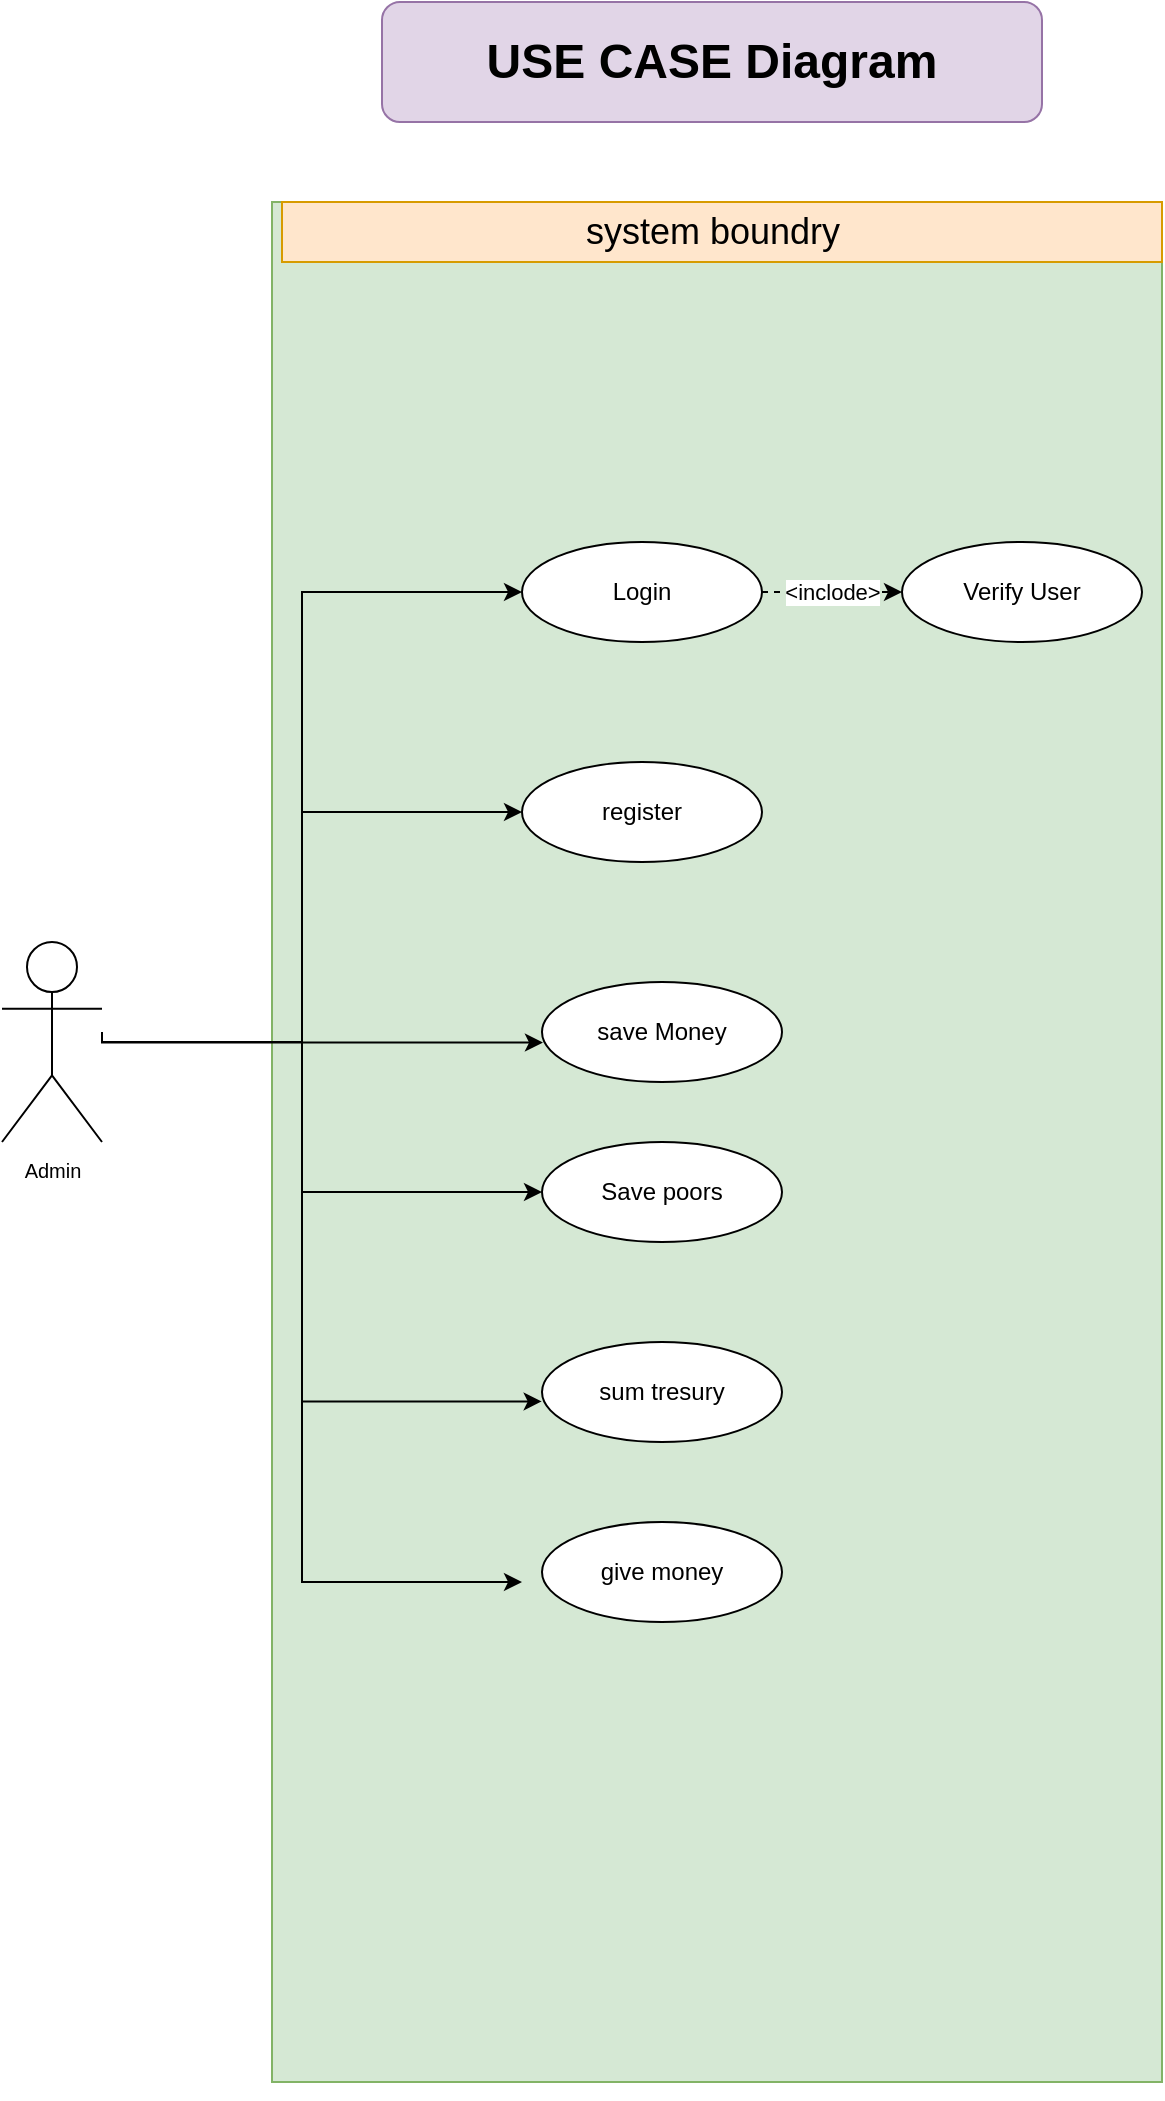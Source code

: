 <mxfile version="14.5.1" type="device" pages="3"><diagram id="0fpN5G6v3PCohP4abkLH" name="Page-1"><mxGraphModel dx="820" dy="504" grid="1" gridSize="10" guides="1" tooltips="1" connect="1" arrows="1" fold="1" page="1" pageScale="1" pageWidth="850" pageHeight="1100" math="0" shadow="0"><root><mxCell id="0"/><mxCell id="1" parent="0"/><mxCell id="6ZQih8MKujXuyhTLfzGu-1" value="&lt;font style=&quot;font-size: 24px&quot;&gt;&lt;b&gt;USE CASE Diagram&lt;/b&gt;&lt;/font&gt;" style="rounded=1;whiteSpace=wrap;html=1;fillColor=#e1d5e7;strokeColor=#9673a6;" parent="1" vertex="1"><mxGeometry x="250" y="10" width="330" height="60" as="geometry"/></mxCell><mxCell id="6ZQih8MKujXuyhTLfzGu-2" value="" style="rounded=0;whiteSpace=wrap;html=1;fillColor=#d5e8d4;strokeColor=#82b366;" parent="1" vertex="1"><mxGeometry x="195" y="110" width="445" height="940" as="geometry"/></mxCell><mxCell id="6ZQih8MKujXuyhTLfzGu-3" value="" style="rounded=0;whiteSpace=wrap;html=1;fillColor=#ffe6cc;strokeColor=#d79b00;" parent="1" vertex="1"><mxGeometry x="200" y="110" width="440" height="30" as="geometry"/></mxCell><mxCell id="6ZQih8MKujXuyhTLfzGu-4" value="&lt;font style=&quot;font-size: 18px&quot;&gt;system boundry&lt;/font&gt;" style="text;html=1;align=center;verticalAlign=middle;resizable=0;points=[];;autosize=1;" parent="1" vertex="1"><mxGeometry x="345" y="115" width="140" height="20" as="geometry"/></mxCell><mxCell id="6ZQih8MKujXuyhTLfzGu-35" style="edgeStyle=orthogonalEdgeStyle;rounded=0;orthogonalLoop=1;jettySize=auto;html=1;entryX=0;entryY=0.5;entryDx=0;entryDy=0;" parent="1" source="6ZQih8MKujXuyhTLfzGu-12" target="6ZQih8MKujXuyhTLfzGu-23" edge="1"><mxGeometry relative="1" as="geometry"><Array as="points"><mxPoint x="210" y="530"/><mxPoint x="210" y="305"/></Array></mxGeometry></mxCell><mxCell id="6ZQih8MKujXuyhTLfzGu-38" style="edgeStyle=orthogonalEdgeStyle;rounded=0;orthogonalLoop=1;jettySize=auto;html=1;entryX=0.004;entryY=0.606;entryDx=0;entryDy=0;entryPerimeter=0;" parent="1" target="6ZQih8MKujXuyhTLfzGu-37" edge="1"><mxGeometry relative="1" as="geometry"><Array as="points"><mxPoint x="110" y="530"/></Array><mxPoint x="110" y="525" as="sourcePoint"/></mxGeometry></mxCell><mxCell id="6ZQih8MKujXuyhTLfzGu-40" style="edgeStyle=orthogonalEdgeStyle;rounded=0;orthogonalLoop=1;jettySize=auto;html=1;" parent="1" source="6ZQih8MKujXuyhTLfzGu-12" target="6ZQih8MKujXuyhTLfzGu-39" edge="1"><mxGeometry relative="1" as="geometry"><Array as="points"><mxPoint x="210" y="530"/><mxPoint x="210" y="605"/></Array></mxGeometry></mxCell><mxCell id="6ZQih8MKujXuyhTLfzGu-42" style="edgeStyle=orthogonalEdgeStyle;rounded=0;orthogonalLoop=1;jettySize=auto;html=1;entryX=0.303;entryY=0.638;entryDx=0;entryDy=0;entryPerimeter=0;" parent="1" source="6ZQih8MKujXuyhTLfzGu-12" target="6ZQih8MKujXuyhTLfzGu-2" edge="1"><mxGeometry relative="1" as="geometry"><Array as="points"><mxPoint x="210" y="530"/><mxPoint x="210" y="710"/></Array></mxGeometry></mxCell><mxCell id="6ZQih8MKujXuyhTLfzGu-44" style="edgeStyle=orthogonalEdgeStyle;rounded=0;orthogonalLoop=1;jettySize=auto;html=1;" parent="1" source="6ZQih8MKujXuyhTLfzGu-12" edge="1"><mxGeometry relative="1" as="geometry"><Array as="points"><mxPoint x="210" y="530"/><mxPoint x="210" y="800"/></Array><mxPoint x="320" y="800" as="targetPoint"/></mxGeometry></mxCell><mxCell id="6ZQih8MKujXuyhTLfzGu-12" value="&lt;font style=&quot;font-size: 10px&quot;&gt;Admin&lt;/font&gt;" style="shape=umlActor;verticalLabelPosition=bottom;labelBackgroundColor=#ffffff;verticalAlign=top;html=1;outlineConnect=0;" parent="1" vertex="1"><mxGeometry x="60" y="480" width="50" height="100" as="geometry"/></mxCell><mxCell id="6ZQih8MKujXuyhTLfzGu-22" value="&amp;lt;inclode&amp;gt;" style="edgeStyle=orthogonalEdgeStyle;rounded=0;orthogonalLoop=1;jettySize=auto;html=1;dashed=1;" parent="1" source="6ZQih8MKujXuyhTLfzGu-23" target="6ZQih8MKujXuyhTLfzGu-24" edge="1"><mxGeometry relative="1" as="geometry"/></mxCell><mxCell id="6ZQih8MKujXuyhTLfzGu-23" value="Login" style="ellipse;whiteSpace=wrap;html=1;" parent="1" vertex="1"><mxGeometry x="320" y="280" width="120" height="50" as="geometry"/></mxCell><mxCell id="6ZQih8MKujXuyhTLfzGu-24" value="Verify User" style="ellipse;whiteSpace=wrap;html=1;" parent="1" vertex="1"><mxGeometry x="510" y="280" width="120" height="50" as="geometry"/></mxCell><mxCell id="6ZQih8MKujXuyhTLfzGu-34" value="register" style="ellipse;whiteSpace=wrap;html=1;" parent="1" vertex="1"><mxGeometry x="320" y="390" width="120" height="50" as="geometry"/></mxCell><mxCell id="6ZQih8MKujXuyhTLfzGu-36" style="edgeStyle=orthogonalEdgeStyle;rounded=0;orthogonalLoop=1;jettySize=auto;html=1;entryX=0;entryY=0.5;entryDx=0;entryDy=0;" parent="1" source="6ZQih8MKujXuyhTLfzGu-12" target="6ZQih8MKujXuyhTLfzGu-34" edge="1"><mxGeometry relative="1" as="geometry"><mxPoint x="85" y="480" as="sourcePoint"/><mxPoint x="280" y="420" as="targetPoint"/><Array as="points"><mxPoint x="210" y="530"/><mxPoint x="210" y="415"/></Array></mxGeometry></mxCell><mxCell id="6ZQih8MKujXuyhTLfzGu-37" value="save Money" style="ellipse;whiteSpace=wrap;html=1;" parent="1" vertex="1"><mxGeometry x="330" y="500" width="120" height="50" as="geometry"/></mxCell><mxCell id="6ZQih8MKujXuyhTLfzGu-39" value="Save poors" style="ellipse;whiteSpace=wrap;html=1;" parent="1" vertex="1"><mxGeometry x="330" y="580" width="120" height="50" as="geometry"/></mxCell><mxCell id="6ZQih8MKujXuyhTLfzGu-41" value="sum tresury" style="ellipse;whiteSpace=wrap;html=1;" parent="1" vertex="1"><mxGeometry x="330" y="680" width="120" height="50" as="geometry"/></mxCell><mxCell id="6ZQih8MKujXuyhTLfzGu-43" value="give money" style="ellipse;whiteSpace=wrap;html=1;" parent="1" vertex="1"><mxGeometry x="330" y="770" width="120" height="50" as="geometry"/></mxCell><mxCell id="6ZQih8MKujXuyhTLfzGu-46" style="edgeStyle=orthogonalEdgeStyle;rounded=0;orthogonalLoop=1;jettySize=auto;html=1;exitX=0.5;exitY=1;exitDx=0;exitDy=0;" parent="1" source="6ZQih8MKujXuyhTLfzGu-2" target="6ZQih8MKujXuyhTLfzGu-2" edge="1"><mxGeometry relative="1" as="geometry"/></mxCell></root></mxGraphModel></diagram><diagram id="KptkXqgaOcBnZi8IPcPP" name="Page-2"><mxGraphModel dx="820" dy="504" grid="1" gridSize="10" guides="1" tooltips="1" connect="1" arrows="1" fold="1" page="1" pageScale="1" pageWidth="850" pageHeight="1100" math="0" shadow="0"><root><mxCell id="Im-Whvh4WJs9IMUQLutM-0"/><mxCell id="Im-Whvh4WJs9IMUQLutM-1" parent="Im-Whvh4WJs9IMUQLutM-0"/><mxCell id="Im-Whvh4WJs9IMUQLutM-2" value="&lt;font size=&quot;1&quot;&gt;&lt;b style=&quot;font-size: 30px&quot;&gt;DFD Diagram&lt;/b&gt;&lt;/font&gt;" style="rounded=1;whiteSpace=wrap;html=1;fillColor=#e1d5e7;strokeColor=#9673a6;" parent="Im-Whvh4WJs9IMUQLutM-1" vertex="1"><mxGeometry x="270" y="20" width="320" height="60" as="geometry"/></mxCell><mxCell id="Im-Whvh4WJs9IMUQLutM-3" value="&lt;font size=&quot;1&quot;&gt;&lt;b style=&quot;font-size: 25px&quot;&gt;Context Diagram&lt;/b&gt;&lt;/font&gt;" style="rounded=1;whiteSpace=wrap;html=1;fillColor=#dae8fc;strokeColor=#6c8ebf;arcSize=0;" parent="Im-Whvh4WJs9IMUQLutM-1" vertex="1"><mxGeometry x="100" y="120" width="660" height="60" as="geometry"/></mxCell><mxCell id="Im-Whvh4WJs9IMUQLutM-7" value="Save Poors&amp;nbsp;" style="edgeStyle=orthogonalEdgeStyle;rounded=0;orthogonalLoop=1;jettySize=auto;html=1;entryX=-0.002;entryY=0.192;entryDx=0;entryDy=0;entryPerimeter=0;" parent="Im-Whvh4WJs9IMUQLutM-1" source="Im-Whvh4WJs9IMUQLutM-8" target="Im-Whvh4WJs9IMUQLutM-11" edge="1"><mxGeometry relative="1" as="geometry"><mxPoint x="310" y="469" as="targetPoint"/><Array as="points"><mxPoint x="265" y="480"/></Array></mxGeometry></mxCell><mxCell id="Im-Whvh4WJs9IMUQLutM-8" value="&lt;span style=&quot;font-size: 18px&quot;&gt;Admin&lt;/span&gt;" style="rounded=1;arcSize=7;whiteSpace=wrap;html=1;align=center;" parent="Im-Whvh4WJs9IMUQLutM-1" vertex="1"><mxGeometry x="100" y="452" width="140" height="98" as="geometry"/></mxCell><mxCell id="Im-Whvh4WJs9IMUQLutM-9" value="Give Money to Poors&amp;nbsp;" style="edgeStyle=orthogonalEdgeStyle;rounded=0;orthogonalLoop=1;jettySize=auto;html=1;entryX=1;entryY=0.669;entryDx=0;entryDy=0;entryPerimeter=0;" parent="Im-Whvh4WJs9IMUQLutM-1" source="Im-Whvh4WJs9IMUQLutM-11" target="Im-Whvh4WJs9IMUQLutM-8" edge="1"><mxGeometry x="0.8" y="-115" relative="1" as="geometry"><Array as="points"><mxPoint x="265" y="518"/></Array><mxPoint x="115" y="115" as="offset"/></mxGeometry></mxCell><mxCell id="Im-Whvh4WJs9IMUQLutM-10" value="Goodbox" style="swimlane;childLayout=stackLayout;horizontal=1;startSize=33;horizontalStack=0;fillColor=#008cff;fontColor=#FFFFFF;rounded=1;fontSize=14;fontStyle=0;strokeWidth=2;resizeParent=0;resizeLast=1;shadow=0;dashed=0;align=center;arcSize=9;" parent="Im-Whvh4WJs9IMUQLutM-1" vertex="1"><mxGeometry x="490" y="430" width="200" height="120" as="geometry"/></mxCell><mxCell id="Im-Whvh4WJs9IMUQLutM-11" value="&lt;span style=&quot;background-color: rgb(255 , 255 , 255)&quot;&gt;&lt;font style=&quot;font-size: 18px&quot;&gt;Benvolent app&lt;/font&gt;&lt;/span&gt;" style="text;html=1;align=center;verticalAlign=middle;resizable=0;points=[];;autosize=1;" parent="Im-Whvh4WJs9IMUQLutM-10" vertex="1"><mxGeometry y="33" width="200" height="87" as="geometry"/></mxCell></root></mxGraphModel></diagram><diagram id="8bHq2j_x__qBaOVDyIg-" name="Page-3"><mxGraphModel dx="965" dy="593" grid="1" gridSize="10" guides="1" tooltips="1" connect="1" arrows="1" fold="1" page="1" pageScale="1" pageWidth="850" pageHeight="1100" math="0" shadow="0"><root><mxCell id="7NUTO2ZXFHYwwxnxVTdl-0"/><mxCell id="7NUTO2ZXFHYwwxnxVTdl-1" parent="7NUTO2ZXFHYwwxnxVTdl-0"/><mxCell id="7NUTO2ZXFHYwwxnxVTdl-2" value="&lt;font size=&quot;1&quot;&gt;&lt;b style=&quot;font-size: 30px&quot;&gt;DFD Diagram&lt;/b&gt;&lt;/font&gt;" style="rounded=1;whiteSpace=wrap;html=1;fillColor=#e1d5e7;strokeColor=#9673a6;" parent="7NUTO2ZXFHYwwxnxVTdl-1" vertex="1"><mxGeometry x="270" y="20" width="320" height="50" as="geometry"/></mxCell><mxCell id="7NUTO2ZXFHYwwxnxVTdl-3" value="&lt;font size=&quot;1&quot;&gt;&lt;b style=&quot;font-size: 25px&quot;&gt;Level 1&lt;/b&gt;&lt;/font&gt;" style="rounded=1;whiteSpace=wrap;html=1;fillColor=#dae8fc;strokeColor=#6c8ebf;arcSize=50;" parent="7NUTO2ZXFHYwwxnxVTdl-1" vertex="1"><mxGeometry x="130" y="110" width="620" height="50" as="geometry"/></mxCell><mxCell id="7NUTO2ZXFHYwwxnxVTdl-4" value="" style="endArrow=classic;html=1;entryX=-0.014;entryY=0.471;entryDx=0;entryDy=0;entryPerimeter=0;" parent="7NUTO2ZXFHYwwxnxVTdl-1" edge="1"><mxGeometry width="50" height="50" relative="1" as="geometry"><mxPoint x="10" y="509.0" as="sourcePoint"/><mxPoint x="207.62" y="508.557" as="targetPoint"/></mxGeometry></mxCell><mxCell id="7NUTO2ZXFHYwwxnxVTdl-5" value="&lt;font style=&quot;font-size: 10px&quot;&gt;Admin Login&lt;/font&gt;" style="edgeLabel;html=1;align=center;verticalAlign=middle;resizable=0;points=[];" parent="7NUTO2ZXFHYwwxnxVTdl-4" vertex="1" connectable="0"><mxGeometry x="-0.257" y="3" relative="1" as="geometry"><mxPoint as="offset"/></mxGeometry></mxCell><mxCell id="7NUTO2ZXFHYwwxnxVTdl-6" value="" style="edgeStyle=orthogonalEdgeStyle;rounded=0;orthogonalLoop=1;jettySize=auto;html=1;" parent="7NUTO2ZXFHYwwxnxVTdl-1" source="7NUTO2ZXFHYwwxnxVTdl-15" target="7NUTO2ZXFHYwwxnxVTdl-10" edge="1"><mxGeometry relative="1" as="geometry"><Array as="points"><mxPoint x="240" y="360"/><mxPoint x="240" y="360"/></Array></mxGeometry></mxCell><mxCell id="7NUTO2ZXFHYwwxnxVTdl-7" value="login" style="edgeLabel;html=1;align=center;verticalAlign=middle;resizable=0;points=[];" parent="7NUTO2ZXFHYwwxnxVTdl-6" vertex="1" connectable="0"><mxGeometry x="0.636" y="25" relative="1" as="geometry"><mxPoint x="24" y="25" as="offset"/></mxGeometry></mxCell><mxCell id="7NUTO2ZXFHYwwxnxVTdl-8" style="edgeStyle=orthogonalEdgeStyle;rounded=0;orthogonalLoop=1;jettySize=auto;html=1;exitX=0.5;exitY=0;exitDx=0;exitDy=0;" parent="7NUTO2ZXFHYwwxnxVTdl-1" source="7NUTO2ZXFHYwwxnxVTdl-10" edge="1"><mxGeometry relative="1" as="geometry"><mxPoint x="560" y="215" as="targetPoint"/><Array as="points"><mxPoint x="295" y="270"/><mxPoint x="470" y="270"/><mxPoint x="470" y="215"/></Array></mxGeometry></mxCell><mxCell id="7NUTO2ZXFHYwwxnxVTdl-9" value="D1" style="html=1;dashed=0;whitespace=wrap;shape=mxgraph.dfd.dataStoreID;align=left;spacingLeft=3;points=[[0,0],[0.5,0],[1,0],[0,0.5],[1,0.5],[0,1],[0.5,1],[1,1]];fillColor=#dae8fc;strokeColor=#6c8ebf;" parent="7NUTO2ZXFHYwwxnxVTdl-1" vertex="1"><mxGeometry x="564" y="200" width="140" height="30" as="geometry"/></mxCell><mxCell id="7NUTO2ZXFHYwwxnxVTdl-10" value="1.1" style="swimlane;childLayout=stackLayout;horizontal=1;startSize=33;horizontalStack=0;fillColor=#008cff;fontColor=#FFFFFF;rounded=1;fontSize=14;fontStyle=0;strokeWidth=2;resizeParent=0;resizeLast=1;shadow=0;dashed=0;align=center;arcSize=22;" parent="7NUTO2ZXFHYwwxnxVTdl-1" vertex="1"><mxGeometry x="210" y="240" width="170" height="100" as="geometry"/></mxCell><mxCell id="7NUTO2ZXFHYwwxnxVTdl-11" value="&lt;span style=&quot;background-color: rgb(255 , 255 , 255)&quot;&gt;&lt;font style=&quot;font-size: 18px&quot;&gt;Verify user&lt;/font&gt;&lt;/span&gt;" style="text;html=1;align=center;verticalAlign=middle;resizable=0;points=[];;autosize=1;" parent="7NUTO2ZXFHYwwxnxVTdl-10" vertex="1"><mxGeometry y="33" width="170" height="67" as="geometry"/></mxCell><mxCell id="7NUTO2ZXFHYwwxnxVTdl-12" value="" style="edgeStyle=orthogonalEdgeStyle;rounded=0;orthogonalLoop=1;jettySize=auto;html=1;entryX=0.809;entryY=0.013;entryDx=0;entryDy=0;entryPerimeter=0;" parent="7NUTO2ZXFHYwwxnxVTdl-1" target="7NUTO2ZXFHYwwxnxVTdl-15" edge="1"><mxGeometry relative="1" as="geometry"><mxPoint x="350" y="340.0" as="sourcePoint"/><mxPoint x="350.0" y="400" as="targetPoint"/></mxGeometry></mxCell><mxCell id="7NUTO2ZXFHYwwxnxVTdl-13" value="user data" style="edgeLabel;html=1;align=center;verticalAlign=middle;resizable=0;points=[];" parent="7NUTO2ZXFHYwwxnxVTdl-12" vertex="1" connectable="0"><mxGeometry x="-0.238" y="1" relative="1" as="geometry"><mxPoint as="offset"/></mxGeometry></mxCell><mxCell id="7NUTO2ZXFHYwwxnxVTdl-14" value="" style="edgeStyle=orthogonalEdgeStyle;rounded=0;orthogonalLoop=1;jettySize=auto;html=1;" parent="7NUTO2ZXFHYwwxnxVTdl-1" source="7NUTO2ZXFHYwwxnxVTdl-15" target="7NUTO2ZXFHYwwxnxVTdl-20" edge="1"><mxGeometry relative="1" as="geometry"/></mxCell><mxCell id="7NUTO2ZXFHYwwxnxVTdl-15" value="1.0" style="swimlane;childLayout=stackLayout;horizontal=1;startSize=33;horizontalStack=0;fillColor=#008cff;fontColor=#FFFFFF;rounded=1;fontSize=14;fontStyle=0;strokeWidth=2;resizeParent=0;resizeLast=1;shadow=0;dashed=0;align=center;arcSize=22;" parent="7NUTO2ZXFHYwwxnxVTdl-1" vertex="1"><mxGeometry x="210" y="450" width="170" height="100" as="geometry"/></mxCell><mxCell id="7NUTO2ZXFHYwwxnxVTdl-16" value="&lt;span style=&quot;background-color: rgb(255 , 255 , 255)&quot;&gt;&lt;font style=&quot;font-size: 18px&quot;&gt;Login&lt;/font&gt;&lt;/span&gt;" style="text;html=1;align=center;verticalAlign=middle;resizable=0;points=[];;autosize=1;" parent="7NUTO2ZXFHYwwxnxVTdl-15" vertex="1"><mxGeometry y="33" width="170" height="67" as="geometry"/></mxCell><mxCell id="7NUTO2ZXFHYwwxnxVTdl-17" value="User Data" style="text;html=1;align=center;verticalAlign=middle;resizable=0;points=[];autosize=1;" parent="7NUTO2ZXFHYwwxnxVTdl-1" vertex="1"><mxGeometry x="610" y="205" width="70" height="20" as="geometry"/></mxCell><mxCell id="7NUTO2ZXFHYwwxnxVTdl-18" value="" style="edgeStyle=orthogonalEdgeStyle;rounded=0;orthogonalLoop=1;jettySize=auto;html=1;" parent="7NUTO2ZXFHYwwxnxVTdl-1" source="7NUTO2ZXFHYwwxnxVTdl-20" target="7NUTO2ZXFHYwwxnxVTdl-23" edge="1"><mxGeometry relative="1" as="geometry"><Array as="points"><mxPoint x="690" y="640"/><mxPoint x="690" y="640"/></Array></mxGeometry></mxCell><mxCell id="7NUTO2ZXFHYwwxnxVTdl-19" value="get Poors" style="edgeLabel;html=1;align=center;verticalAlign=middle;resizable=0;points=[];" parent="7NUTO2ZXFHYwwxnxVTdl-18" vertex="1" connectable="0"><mxGeometry x="-0.011" y="44" relative="1" as="geometry"><mxPoint x="-40" y="-4.17" as="offset"/></mxGeometry></mxCell><mxCell id="7NUTO2ZXFHYwwxnxVTdl-20" value="1.2" style="swimlane;childLayout=stackLayout;horizontal=1;startSize=33;horizontalStack=0;fillColor=#008cff;fontColor=#FFFFFF;rounded=1;fontSize=14;fontStyle=0;strokeWidth=2;resizeParent=0;resizeLast=1;shadow=0;dashed=0;align=center;arcSize=22;" parent="7NUTO2ZXFHYwwxnxVTdl-1" vertex="1"><mxGeometry x="550" y="450" width="170" height="100" as="geometry"/></mxCell><mxCell id="7NUTO2ZXFHYwwxnxVTdl-21" value="&lt;span style=&quot;background-color: rgb(255 , 255 , 255)&quot;&gt;&lt;font style=&quot;font-size: 18px&quot;&gt;Give Money to&lt;br&gt;&amp;nbsp;poors&lt;/font&gt;&lt;/span&gt;" style="text;html=1;align=center;verticalAlign=middle;resizable=0;points=[];;autosize=1;" parent="7NUTO2ZXFHYwwxnxVTdl-20" vertex="1"><mxGeometry y="33" width="170" height="67" as="geometry"/></mxCell><mxCell id="7NUTO2ZXFHYwwxnxVTdl-22" value="" style="edgeStyle=orthogonalEdgeStyle;rounded=0;orthogonalLoop=1;jettySize=auto;html=1;" parent="7NUTO2ZXFHYwwxnxVTdl-1" source="7NUTO2ZXFHYwwxnxVTdl-23" target="7NUTO2ZXFHYwwxnxVTdl-27" edge="1"><mxGeometry relative="1" as="geometry"/></mxCell><mxCell id="7NUTO2ZXFHYwwxnxVTdl-23" value="1.3" style="swimlane;childLayout=stackLayout;horizontal=1;startSize=33;horizontalStack=0;fillColor=#008cff;fontColor=#FFFFFF;rounded=1;fontSize=14;fontStyle=0;strokeWidth=2;resizeParent=0;resizeLast=1;shadow=0;dashed=0;align=center;arcSize=22;" parent="7NUTO2ZXFHYwwxnxVTdl-1" vertex="1"><mxGeometry x="550" y="680" width="178" height="100" as="geometry"/></mxCell><mxCell id="7NUTO2ZXFHYwwxnxVTdl-24" value="&lt;span style=&quot;background-color: rgb(255 , 255 , 255)&quot;&gt;&lt;font style=&quot;font-size: 18px&quot;&gt;Get Poors&lt;/font&gt;&lt;/span&gt;" style="text;html=1;align=center;verticalAlign=middle;resizable=0;points=[];;autosize=1;" parent="7NUTO2ZXFHYwwxnxVTdl-23" vertex="1"><mxGeometry y="33" width="178" height="67" as="geometry"/></mxCell><mxCell id="7NUTO2ZXFHYwwxnxVTdl-25" value="" style="edgeStyle=orthogonalEdgeStyle;rounded=0;orthogonalLoop=1;jettySize=auto;html=1;" parent="7NUTO2ZXFHYwwxnxVTdl-1" edge="1"><mxGeometry relative="1" as="geometry"><mxPoint x="590" y="680" as="sourcePoint"/><mxPoint x="590" y="550.0" as="targetPoint"/><Array as="points"><mxPoint x="590" y="640"/><mxPoint x="590" y="640"/></Array></mxGeometry></mxCell><mxCell id="7NUTO2ZXFHYwwxnxVTdl-26" value="&lt;span style=&quot;font-size: 12px ; background-color: rgb(248 , 249 , 250)&quot;&gt;Give money to poors&lt;/span&gt;" style="edgeLabel;html=1;align=center;verticalAlign=middle;resizable=0;points=[];" parent="7NUTO2ZXFHYwwxnxVTdl-25" vertex="1" connectable="0"><mxGeometry x="-0.011" y="44" relative="1" as="geometry"><mxPoint x="43.98" y="3.99" as="offset"/></mxGeometry></mxCell><mxCell id="7NUTO2ZXFHYwwxnxVTdl-27" value="14" style="swimlane;childLayout=stackLayout;horizontal=1;startSize=33;horizontalStack=0;fillColor=#008cff;fontColor=#FFFFFF;rounded=1;fontSize=14;fontStyle=0;strokeWidth=2;resizeParent=0;resizeLast=1;shadow=0;dashed=0;align=center;arcSize=22;" parent="7NUTO2ZXFHYwwxnxVTdl-1" vertex="1"><mxGeometry x="202" y="680" width="184" height="100" as="geometry"/></mxCell><mxCell id="7NUTO2ZXFHYwwxnxVTdl-28" value="&lt;span style=&quot;background-color: rgb(255 , 255 , 255)&quot;&gt;&lt;font&gt;&lt;span style=&quot;font-size: 18px&quot;&gt;Sum Treasury&lt;/span&gt;&lt;br&gt;&lt;/font&gt;&lt;/span&gt;" style="text;html=1;align=center;verticalAlign=middle;resizable=0;points=[];;autosize=1;" parent="7NUTO2ZXFHYwwxnxVTdl-27" vertex="1"><mxGeometry y="33" width="184" height="67" as="geometry"/></mxCell><mxCell id="7NUTO2ZXFHYwwxnxVTdl-29" value="D1" style="html=1;dashed=0;whitespace=wrap;shape=mxgraph.dfd.dataStoreID;align=left;spacingLeft=3;points=[[0,0],[0.5,0],[1,0],[0,0.5],[1,0.5],[0,1],[0.5,1],[1,1]];fillColor=#dae8fc;strokeColor=#6c8ebf;" parent="7NUTO2ZXFHYwwxnxVTdl-1" vertex="1"><mxGeometry x="560" y="870" width="178" height="30" as="geometry"/></mxCell><mxCell id="7NUTO2ZXFHYwwxnxVTdl-30" style="edgeStyle=orthogonalEdgeStyle;rounded=0;orthogonalLoop=1;jettySize=auto;html=1;entryX=0.412;entryY=-0.029;entryDx=0;entryDy=0;entryPerimeter=0;" parent="7NUTO2ZXFHYwwxnxVTdl-1" source="7NUTO2ZXFHYwwxnxVTdl-24" edge="1" target="7NUTO2ZXFHYwwxnxVTdl-29"><mxGeometry relative="1" as="geometry"><mxPoint x="641" y="847" as="targetPoint"/><Array as="points"><mxPoint x="633" y="820"/><mxPoint x="633" y="820"/></Array></mxGeometry></mxCell><mxCell id="7NUTO2ZXFHYwwxnxVTdl-31" value="goodBox store" style="text;html=1;align=center;verticalAlign=middle;resizable=0;points=[];autosize=1;" parent="7NUTO2ZXFHYwwxnxVTdl-1" vertex="1"><mxGeometry x="604" y="875" width="90" height="20" as="geometry"/></mxCell></root></mxGraphModel></diagram></mxfile>